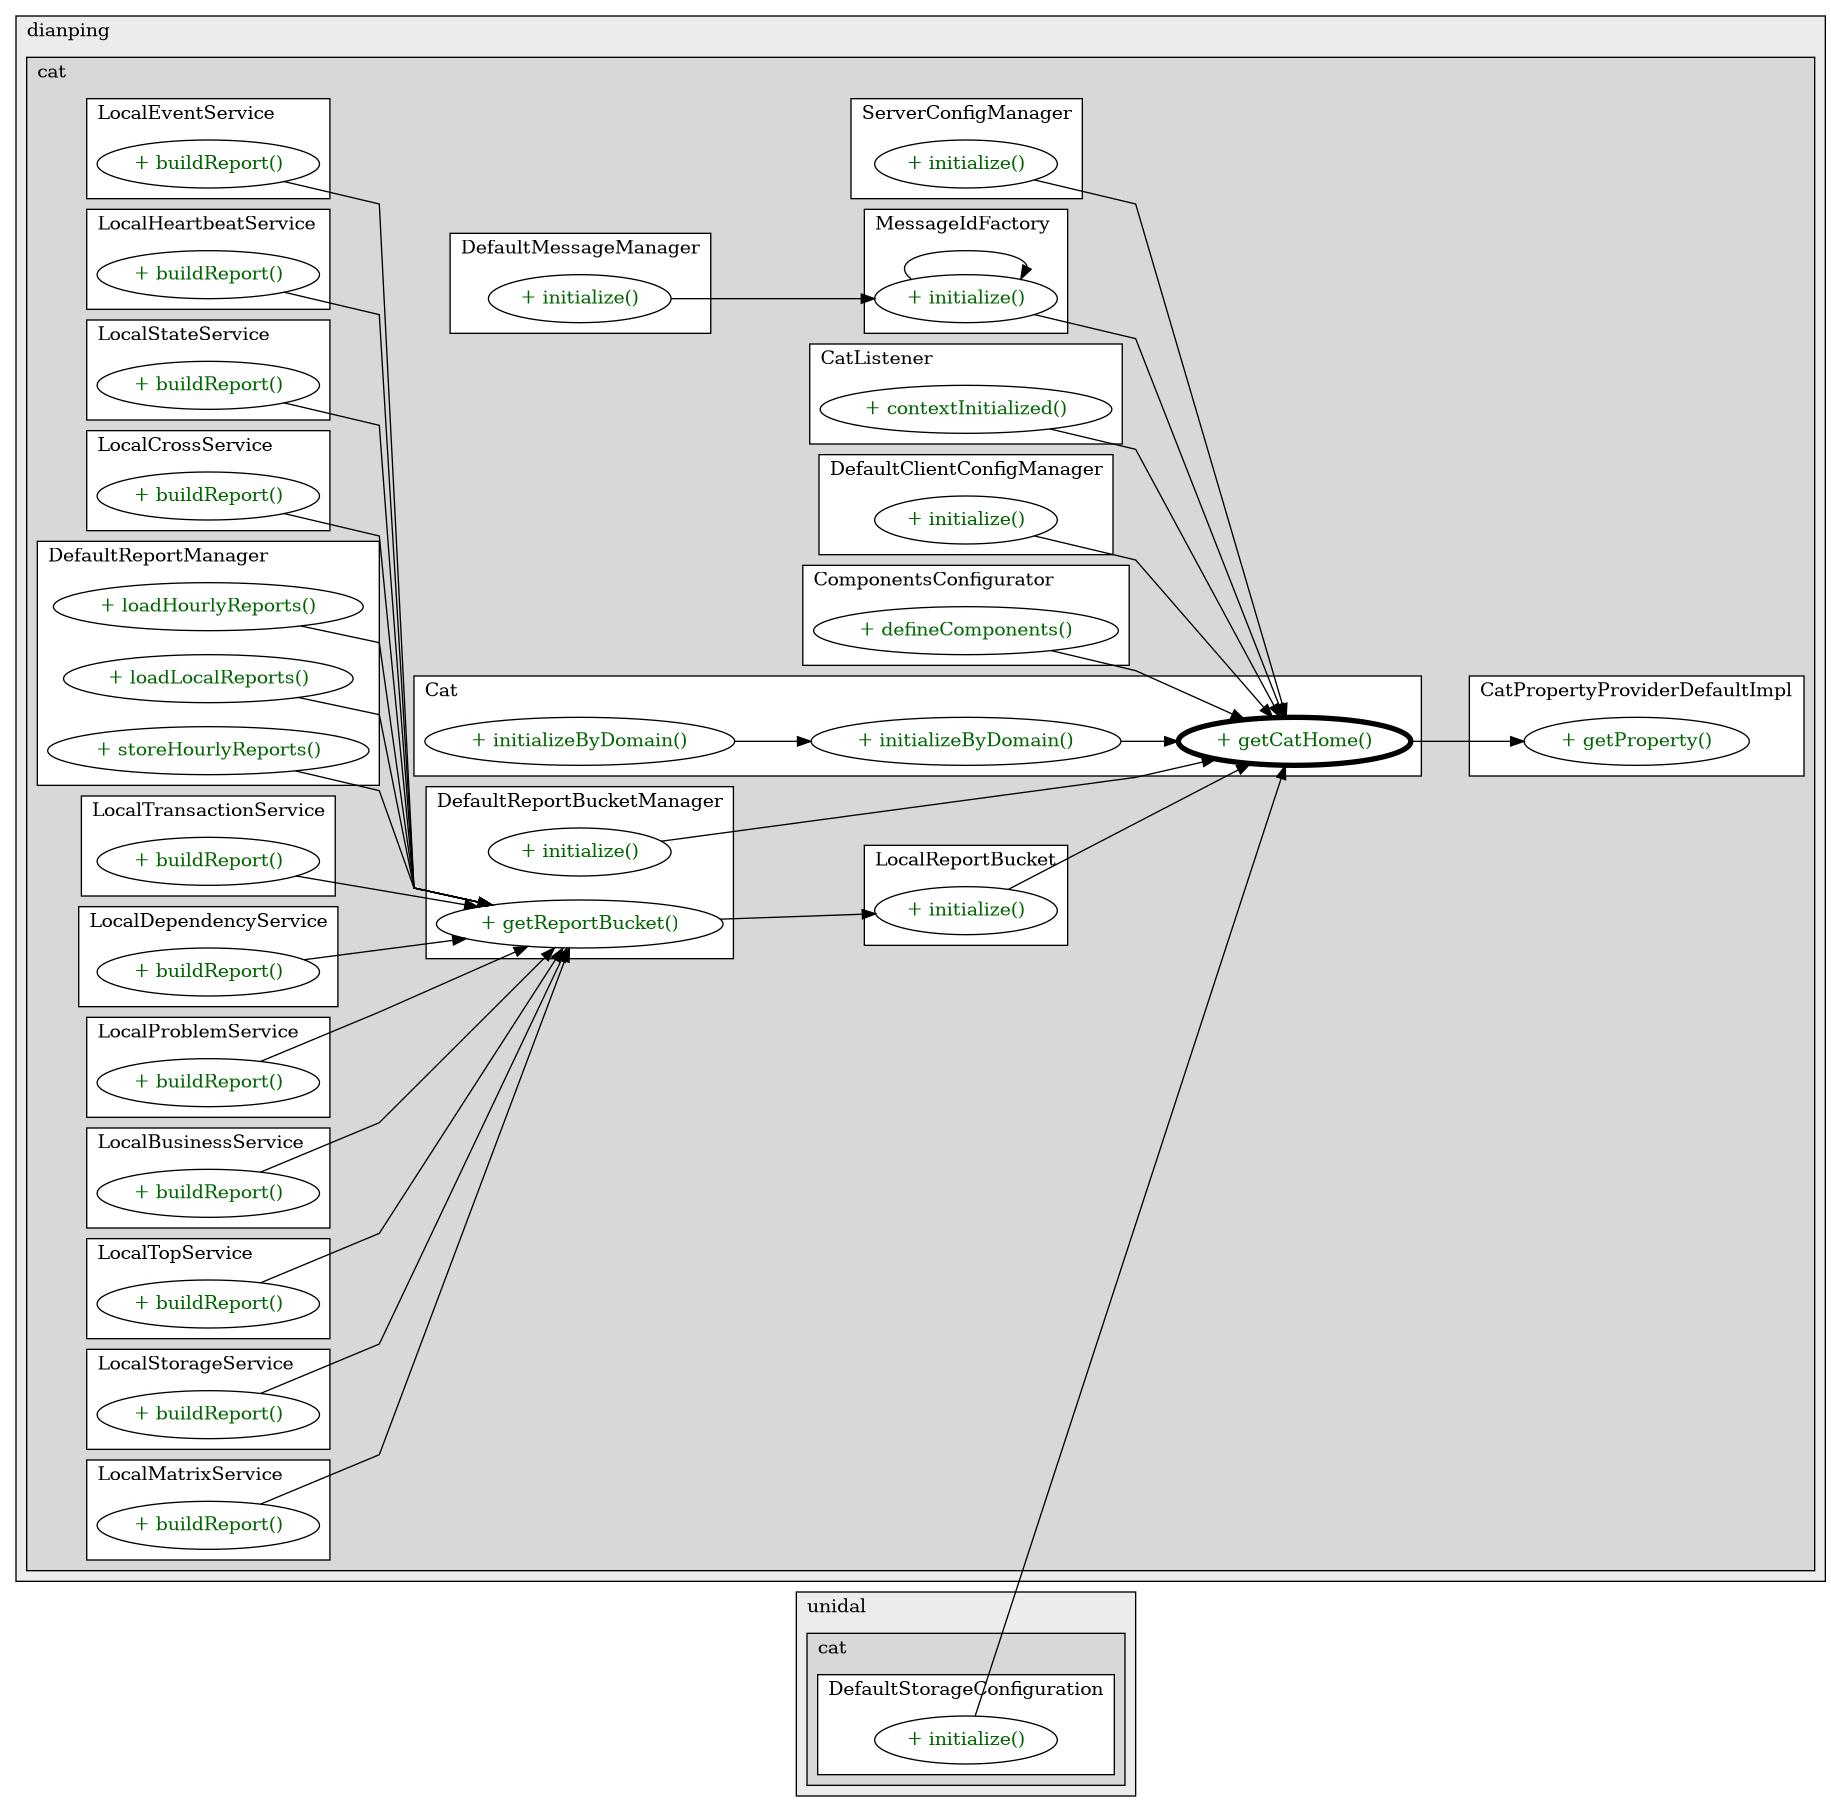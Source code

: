 @startuml

/' diagram meta data start
config=CallConfiguration;
{
  "rootMethod": "com.dianping.cat.Cat#getCatHome()",
  "projectClassification": {
    "searchMode": "OpenProject", // OpenProject, AllProjects
    "includedProjects": "",
    "pathEndKeywords": "*.impl",
    "isClientPath": "",
    "isClientName": "",
    "isTestPath": "",
    "isTestName": "",
    "isMappingPath": "",
    "isMappingName": "",
    "isDataAccessPath": "",
    "isDataAccessName": "",
    "isDataStructurePath": "",
    "isDataStructureName": "",
    "isInterfaceStructuresPath": "",
    "isInterfaceStructuresName": "",
    "isEntryPointPath": "",
    "isEntryPointName": ""
  },
  "graphRestriction": {
    "classPackageExcludeFilter": "",
    "classPackageIncludeFilter": "",
    "classNameExcludeFilter": "",
    "classNameIncludeFilter": "",
    "methodNameExcludeFilter": "",
    "methodNameIncludeFilter": "",
    "removeByInheritance": "", // inheritance/annotation based filtering is done in a second step
    "removeByAnnotation": "",
    "removeByClassPackage": "", // cleanup the graph after inheritance/annotation based filtering is done
    "removeByClassName": "",
    "cutMappings": false,
    "cutEnum": true,
    "cutTests": true,
    "cutClient": true,
    "cutDataAccess": true,
    "cutInterfaceStructures": true,
    "cutDataStructures": true,
    "cutGetterAndSetter": true,
    "cutConstructors": true
  },
  "graphTraversal": {
    "forwardDepth": 3,
    "backwardDepth": 3,
    "classPackageExcludeFilter": "",
    "classPackageIncludeFilter": "",
    "classNameExcludeFilter": "",
    "classNameIncludeFilter": "",
    "methodNameExcludeFilter": "",
    "methodNameIncludeFilter": "",
    "hideMappings": false,
    "hideDataStructures": false,
    "hidePrivateMethods": true,
    "hideInterfaceCalls": true, // indirection: implementation -> interface (is hidden) -> implementation
    "onlyShowApplicationEntryPoints": false // root node is included
  },
  "details": {
    "aggregation": "GroupByClass", // ByClass, GroupByClass, None
    "showMethodParametersTypes": false,
    "showMethodParametersNames": false,
    "showMethodReturnType": false,
    "showPackageLevels": 2,
    "showCallOrder": false,
    "edgeMode": "MethodsOnly", // TypesOnly, MethodsOnly, TypesAndMethods, MethodsAndDirectTypeUsage
    "showDetailedClassStructure": false
  },
  "rootClass": "com.dianping.cat.Cat"
}
diagram meta data end '/



digraph g {
    rankdir="LR"
    splines=polyline
    

'nodes 
subgraph cluster_231963676 { 
   	label=dianping
	labeljust=l
	fillcolor="#ececec"
	style=filled
   
   subgraph cluster_1054235340 { 
   	label=cat
	labeljust=l
	fillcolor="#d8d8d8"
	style=filled
   
   subgraph cluster_109443359 { 
   	label=LocalEventService
	labeljust=l
	fillcolor=white
	style=filled
   
   LocalEventService324698713XXXbuildReport1340167043[
	label="+ buildReport()"
	style=filled
	fillcolor=white
	tooltip="LocalEventService

null"
	fontcolor=darkgreen
];
} 

subgraph cluster_1201051041 { 
   	label=LocalHeartbeatService
	labeljust=l
	fillcolor=white
	style=filled
   
   LocalHeartbeatService1256167671XXXbuildReport1340167043[
	label="+ buildReport()"
	style=filled
	fillcolor=white
	tooltip="LocalHeartbeatService

null"
	fontcolor=darkgreen
];
} 

subgraph cluster_1577120129 { 
   	label=LocalStateService
	labeljust=l
	fillcolor=white
	style=filled
   
   LocalStateService1634735970XXXbuildReport1340167043[
	label="+ buildReport()"
	style=filled
	fillcolor=white
	tooltip="LocalStateService

null"
	fontcolor=darkgreen
];
} 

subgraph cluster_1627452372 { 
   	label=ServerConfigManager
	labeljust=l
	fillcolor=white
	style=filled
   
   ServerConfigManager1348150182XXXinitialize0[
	label="+ initialize()"
	style=filled
	fillcolor=white
	tooltip="ServerConfigManager

null"
	fontcolor=darkgreen
];
} 

subgraph cluster_1723658738 { 
   	label=DefaultMessageManager
	labeljust=l
	fillcolor=white
	style=filled
   
   DefaultMessageManager982561799XXXinitialize0[
	label="+ initialize()"
	style=filled
	fillcolor=white
	tooltip="DefaultMessageManager

null"
	fontcolor=darkgreen
];
} 

subgraph cluster_1757278497 { 
   	label=LocalCrossService
	labeljust=l
	fillcolor=white
	style=filled
   
   LocalCrossService218981043XXXbuildReport1340167043[
	label="+ buildReport()"
	style=filled
	fillcolor=white
	tooltip="LocalCrossService

null"
	fontcolor=darkgreen
];
} 

subgraph cluster_1824915805 { 
   	label=DefaultReportManager
	labeljust=l
	fillcolor=white
	style=filled
   
   DefaultReportManager1062576471XXXloadHourlyReports1893863326[
	label="+ loadHourlyReports()"
	style=filled
	fillcolor=white
	tooltip="DefaultReportManager

null"
	fontcolor=darkgreen
];

DefaultReportManager1062576471XXXloadLocalReports78517503[
	label="+ loadLocalReports()"
	style=filled
	fillcolor=white
	tooltip="DefaultReportManager

null"
	fontcolor=darkgreen
];

DefaultReportManager1062576471XXXstoreHourlyReports1893863326[
	label="+ storeHourlyReports()"
	style=filled
	fillcolor=white
	tooltip="DefaultReportManager

null"
	fontcolor=darkgreen
];
} 

subgraph cluster_1827880093 { 
   	label=MessageIdFactory
	labeljust=l
	fillcolor=white
	style=filled
   
   MessageIdFactory982561799XXXinitialize1808118735[
	label="+ initialize()"
	style=filled
	fillcolor=white
	tooltip="MessageIdFactory

null"
	fontcolor=darkgreen
];
} 

subgraph cluster_1911759116 { 
   	label=CatListener
	labeljust=l
	fillcolor=white
	style=filled
   
   CatListener1985546384XXXcontextInitialized2079444752[
	label="+ contextInitialized()"
	style=filled
	fillcolor=white
	tooltip="CatListener

null"
	fontcolor=darkgreen
];
} 

subgraph cluster_1931760353 { 
   	label=LocalTransactionService
	labeljust=l
	fillcolor=white
	style=filled
   
   LocalTransactionService62328171XXXbuildReport1340167043[
	label="+ buildReport()"
	style=filled
	fillcolor=white
	tooltip="LocalTransactionService

null"
	fontcolor=darkgreen
];
} 

subgraph cluster_1976360884 { 
   	label=DefaultClientConfigManager
	labeljust=l
	fillcolor=white
	style=filled
   
   DefaultClientConfigManager1502793185XXXinitialize0[
	label="+ initialize()"
	style=filled
	fillcolor=white
	tooltip="DefaultClientConfigManager

null"
	fontcolor=darkgreen
];
} 

subgraph cluster_2036387711 { 
   	label=LocalDependencyService
	labeljust=l
	fillcolor=white
	style=filled
   
   LocalDependencyService1423065972XXXbuildReport1340167043[
	label="+ buildReport()"
	style=filled
	fillcolor=white
	tooltip="LocalDependencyService

null"
	fontcolor=darkgreen
];
} 

subgraph cluster_223834753 { 
   	label=LocalProblemService
	labeljust=l
	fillcolor=white
	style=filled
   
   LocalProblemService988840148XXXbuildReport1340167043[
	label="+ buildReport()"
	style=filled
	fillcolor=white
	tooltip="LocalProblemService

null"
	fontcolor=darkgreen
];
} 

subgraph cluster_392070948 { 
   	label=LocalReportBucket
	labeljust=l
	fillcolor=white
	style=filled
   
   LocalReportBucket1062576471XXXinitialize532919080[
	label="+ initialize()"
	style=filled
	fillcolor=white
	tooltip="LocalReportBucket

&#10;		 Initialize the bucket after its creation.&#10;		&#10;		 @param type&#10;		 @param name&#10;		 @param timestamp&#10;		 @throws IOException&#10;		"
	fontcolor=darkgreen
];
} 

subgraph cluster_417579689 { 
   	label=LocalBusinessService
	labeljust=l
	fillcolor=white
	style=filled
   
   LocalBusinessService798456449XXXbuildReport1340167043[
	label="+ buildReport()"
	style=filled
	fillcolor=white
	tooltip="LocalBusinessService

null"
	fontcolor=darkgreen
];
} 

subgraph cluster_617425088 { 
   	label=ComponentsConfigurator
	labeljust=l
	fillcolor=white
	style=filled
   
   ComponentsConfigurator1018414503XXXdefineComponents0[
	label="+ defineComponents()"
	style=filled
	fillcolor=white
	tooltip="ComponentsConfigurator

null"
	fontcolor=darkgreen
];
} 

subgraph cluster_729580959 { 
   	label=Cat
	labeljust=l
	fillcolor=white
	style=filled
   
   Cat2002533913XXXgetCatHome0[
	label="+ getCatHome()"
	style=filled
	fillcolor=white
	tooltip="Cat

null"
	penwidth=4
	fontcolor=darkgreen
];

Cat2002533913XXXinitializeByDomain1308468536[
	label="+ initializeByDomain()"
	style=filled
	fillcolor=white
	tooltip="Cat

null"
	fontcolor=darkgreen
];

Cat2002533913XXXinitializeByDomain642049240[
	label="+ initializeByDomain()"
	style=filled
	fillcolor=white
	tooltip="Cat

null"
	fontcolor=darkgreen
];
} 

subgraph cluster_755636190 { 
   	label=CatPropertyProviderDefaultImpl
	labeljust=l
	fillcolor=white
	style=filled
   
   CatPropertyProviderDefaultImpl1141029675XXXgetProperty2013066710[
	label="+ getProperty()"
	style=filled
	fillcolor=white
	tooltip="CatPropertyProviderDefaultImpl

null"
	fontcolor=darkgreen
];
} 

subgraph cluster_761553471 { 
   	label=LocalTopService
	labeljust=l
	fillcolor=white
	style=filled
   
   LocalTopService1235043614XXXbuildReport1340167043[
	label="+ buildReport()"
	style=filled
	fillcolor=white
	tooltip="LocalTopService

null"
	fontcolor=darkgreen
];
} 

subgraph cluster_778883053 { 
   	label=DefaultReportBucketManager
	labeljust=l
	fillcolor=white
	style=filled
   
   DefaultReportBucketManager1062576471XXXgetReportBucket1301628282[
	label="+ getReportBucket()"
	style=filled
	fillcolor=white
	tooltip="DefaultReportBucketManager

null"
	fontcolor=darkgreen
];

DefaultReportBucketManager1062576471XXXinitialize0[
	label="+ initialize()"
	style=filled
	fillcolor=white
	tooltip="DefaultReportBucketManager

null"
	fontcolor=darkgreen
];
} 

subgraph cluster_814881791 { 
   	label=LocalStorageService
	labeljust=l
	fillcolor=white
	style=filled
   
   LocalStorageService233610488XXXbuildReport1340167043[
	label="+ buildReport()"
	style=filled
	fillcolor=white
	tooltip="LocalStorageService

null"
	fontcolor=darkgreen
];
} 

subgraph cluster_950088597 { 
   	label=LocalMatrixService
	labeljust=l
	fillcolor=white
	style=filled
   
   LocalMatrixService408516610XXXbuildReport1340167043[
	label="+ buildReport()"
	style=filled
	fillcolor=white
	tooltip="LocalMatrixService

null"
	fontcolor=darkgreen
];
} 
} 
} 

subgraph cluster_840542049 { 
   	label=unidal
	labeljust=l
	fillcolor="#ececec"
	style=filled
   
   subgraph cluster_1272011271 { 
   	label=cat
	labeljust=l
	fillcolor="#d8d8d8"
	style=filled
   
   subgraph cluster_1746636883 { 
   	label=DefaultStorageConfiguration
	labeljust=l
	fillcolor=white
	style=filled
   
   DefaultStorageConfiguration1268439265XXXinitialize0[
	label="+ initialize()"
	style=filled
	fillcolor=white
	tooltip="DefaultStorageConfiguration

null"
	fontcolor=darkgreen
];
} 
} 
} 

'edges    
Cat2002533913XXXgetCatHome0 -> CatPropertyProviderDefaultImpl1141029675XXXgetProperty2013066710;
Cat2002533913XXXinitializeByDomain1308468536 -> Cat2002533913XXXgetCatHome0;
Cat2002533913XXXinitializeByDomain642049240 -> Cat2002533913XXXinitializeByDomain1308468536;
CatListener1985546384XXXcontextInitialized2079444752 -> Cat2002533913XXXgetCatHome0;
ComponentsConfigurator1018414503XXXdefineComponents0 -> Cat2002533913XXXgetCatHome0;
DefaultClientConfigManager1502793185XXXinitialize0 -> Cat2002533913XXXgetCatHome0;
DefaultMessageManager982561799XXXinitialize0 -> MessageIdFactory982561799XXXinitialize1808118735;
DefaultReportBucketManager1062576471XXXgetReportBucket1301628282 -> LocalReportBucket1062576471XXXinitialize532919080;
DefaultReportBucketManager1062576471XXXinitialize0 -> Cat2002533913XXXgetCatHome0;
DefaultReportManager1062576471XXXloadHourlyReports1893863326 -> DefaultReportBucketManager1062576471XXXgetReportBucket1301628282;
DefaultReportManager1062576471XXXloadLocalReports78517503 -> DefaultReportBucketManager1062576471XXXgetReportBucket1301628282;
DefaultReportManager1062576471XXXstoreHourlyReports1893863326 -> DefaultReportBucketManager1062576471XXXgetReportBucket1301628282;
DefaultStorageConfiguration1268439265XXXinitialize0 -> Cat2002533913XXXgetCatHome0;
LocalBusinessService798456449XXXbuildReport1340167043 -> DefaultReportBucketManager1062576471XXXgetReportBucket1301628282;
LocalCrossService218981043XXXbuildReport1340167043 -> DefaultReportBucketManager1062576471XXXgetReportBucket1301628282;
LocalDependencyService1423065972XXXbuildReport1340167043 -> DefaultReportBucketManager1062576471XXXgetReportBucket1301628282;
LocalEventService324698713XXXbuildReport1340167043 -> DefaultReportBucketManager1062576471XXXgetReportBucket1301628282;
LocalHeartbeatService1256167671XXXbuildReport1340167043 -> DefaultReportBucketManager1062576471XXXgetReportBucket1301628282;
LocalMatrixService408516610XXXbuildReport1340167043 -> DefaultReportBucketManager1062576471XXXgetReportBucket1301628282;
LocalProblemService988840148XXXbuildReport1340167043 -> DefaultReportBucketManager1062576471XXXgetReportBucket1301628282;
LocalReportBucket1062576471XXXinitialize532919080 -> Cat2002533913XXXgetCatHome0;
LocalStateService1634735970XXXbuildReport1340167043 -> DefaultReportBucketManager1062576471XXXgetReportBucket1301628282;
LocalStorageService233610488XXXbuildReport1340167043 -> DefaultReportBucketManager1062576471XXXgetReportBucket1301628282;
LocalTopService1235043614XXXbuildReport1340167043 -> DefaultReportBucketManager1062576471XXXgetReportBucket1301628282;
LocalTransactionService62328171XXXbuildReport1340167043 -> DefaultReportBucketManager1062576471XXXgetReportBucket1301628282;
MessageIdFactory982561799XXXinitialize1808118735 -> Cat2002533913XXXgetCatHome0;
MessageIdFactory982561799XXXinitialize1808118735 -> MessageIdFactory982561799XXXinitialize1808118735;
ServerConfigManager1348150182XXXinitialize0 -> Cat2002533913XXXgetCatHome0;
    
}
@enduml